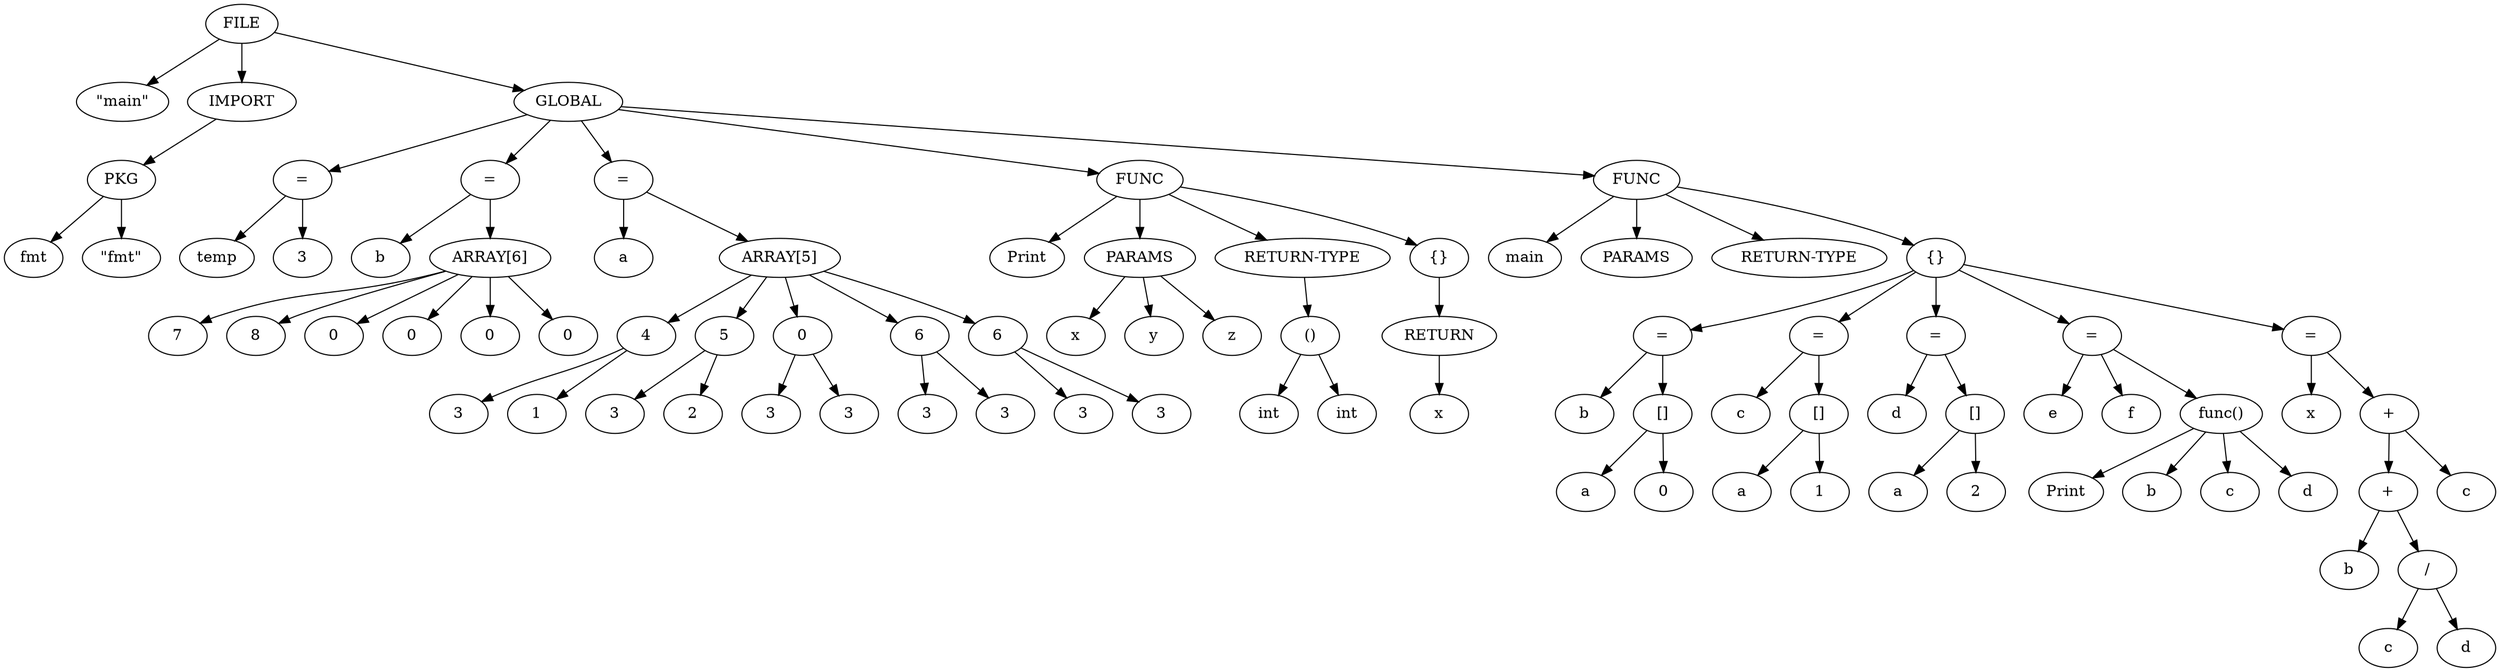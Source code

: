 digraph G {
	0 -> 1;
	0 -> 2;
	2 -> 3;
	3 -> 4;
	3 -> 5;
	0 -> 6;
	6 -> 7;
	7 -> 8;
	7 -> 9;
	6 -> 10;
	10 -> 11;
	10 -> 12;
	12 -> 13;
	12 -> 14;
	12 -> 15;
	12 -> 16;
	12 -> 17;
	12 -> 18;
	6 -> 19;
	19 -> 20;
	19 -> 21;
	21 -> 22;
	22 -> 23;
	22 -> 24;
	21 -> 25;
	25 -> 26;
	25 -> 27;
	21 -> 28;
	28 -> 29;
	28 -> 30;
	21 -> 31;
	31 -> 32;
	31 -> 33;
	21 -> 34;
	34 -> 35;
	34 -> 36;
	6 -> 37;
	37 -> 38;
	37 -> 39;
	39 -> 40;
	39 -> 41;
	39 -> 42;
	37 -> 43;
	43 -> 44;
	44 -> 45;
	44 -> 46;
	37 -> 47;
	47 -> 48;
	48 -> 49;
	6 -> 50;
	50 -> 51;
	50 -> 52;
	50 -> 53;
	50 -> 54;
	54 -> 55;
	55 -> 56;
	55 -> 57;
	57 -> 58;
	57 -> 59;
	54 -> 60;
	60 -> 61;
	60 -> 62;
	62 -> 63;
	62 -> 64;
	54 -> 65;
	65 -> 66;
	65 -> 67;
	67 -> 68;
	67 -> 69;
	54 -> 70;
	70 -> 71;
	70 -> 72;
	70 -> 73;
	73 -> 74;
	73 -> 75;
	73 -> 76;
	73 -> 77;
	54 -> 78;
	78 -> 79;
	78 -> 80;
	80 -> 81;
	81 -> 82;
	81 -> 83;
	83 -> 84;
	83 -> 85;
	80 -> 86;
	0 [label=FILE];	1 [label="\"main\""];	2 [label="IMPORT"];	3 [label="PKG"];	4 [label="fmt"];	5 [label="\"fmt\""];	6 [label="GLOBAL"];	7 [label="="];	8 [label="temp"];	9 [label="3"];	10 [label="="];	11 [label="b"];	12 [label="ARRAY[6]"];	13 [label="7"];	14 [label="8"];	15 [label="0"];	16 [label="0"];	17 [label="0"];	18 [label="0"];	19 [label="="];	20 [label="a"];	21 [label="ARRAY[5]"];	22 [label="4"];	23 [label="3"];	24 [label="1"];	25 [label="5"];	26 [label="3"];	27 [label="2"];	28 [label="0"];	29 [label="3"];	30 [label="3"];	31 [label="6"];	32 [label="3"];	33 [label="3"];	34 [label="6"];	35 [label="3"];	36 [label="3"];	37 [label="FUNC"];	38 [label="Print"];	39 [label="PARAMS"];	40 [label="x"];	41 [label="y"];	42 [label="z"];	43 [label="RETURN-TYPE"];	44 [label="()"];	45 [label="int"];	46 [label="int"];	47 [label="{}"];	48 [label="RETURN"];	49 [label="x"];	50 [label="FUNC"];	51 [label="main"];	52 [label="PARAMS"];	53 [label="RETURN-TYPE"];	54 [label="{}"];	55 [label="="];	56 [label="b"];	57 [label="[]"];	58 [label="a"];	59 [label="0"];	60 [label="="];	61 [label="c"];	62 [label="[]"];	63 [label="a"];	64 [label="1"];	65 [label="="];	66 [label="d"];	67 [label="[]"];	68 [label="a"];	69 [label="2"];	70 [label="="];	71 [label="e"];	72 [label="f"];	73 [label="func()"];	74 [label="Print"];	75 [label="b"];	76 [label="c"];	77 [label="d"];	78 [label="="];	79 [label="x"];	80 [label="+"];	81 [label="+"];	82 [label="b"];	83 [label="/"];	84 [label="c"];	85 [label="d"];	86 [label="c"];
}